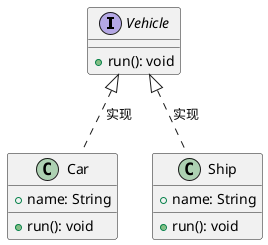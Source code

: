 @startuml
interface Vehicle {
    + run(): void
}

class Car {
    + name: String
    + run(): void
}

class Ship {
    + name: String
    + run(): void
}

Vehicle <|.. Car : 实现
Vehicle <|.. Ship : 实现
@enduml